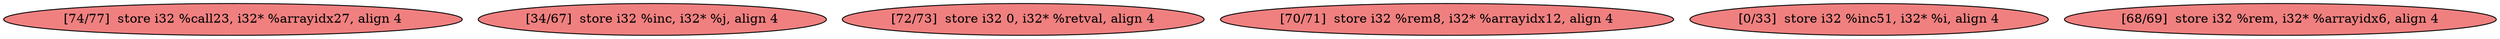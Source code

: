 
digraph G {


node229 [fillcolor=lightcoral,label="[74/77]  store i32 %call23, i32* %arrayidx27, align 4",shape=ellipse,style=filled ]
node230 [fillcolor=lightcoral,label="[34/67]  store i32 %inc, i32* %j, align 4",shape=ellipse,style=filled ]
node226 [fillcolor=lightcoral,label="[72/73]  store i32 0, i32* %retval, align 4",shape=ellipse,style=filled ]
node231 [fillcolor=lightcoral,label="[70/71]  store i32 %rem8, i32* %arrayidx12, align 4",shape=ellipse,style=filled ]
node228 [fillcolor=lightcoral,label="[0/33]  store i32 %inc51, i32* %i, align 4",shape=ellipse,style=filled ]
node227 [fillcolor=lightcoral,label="[68/69]  store i32 %rem, i32* %arrayidx6, align 4",shape=ellipse,style=filled ]



}
